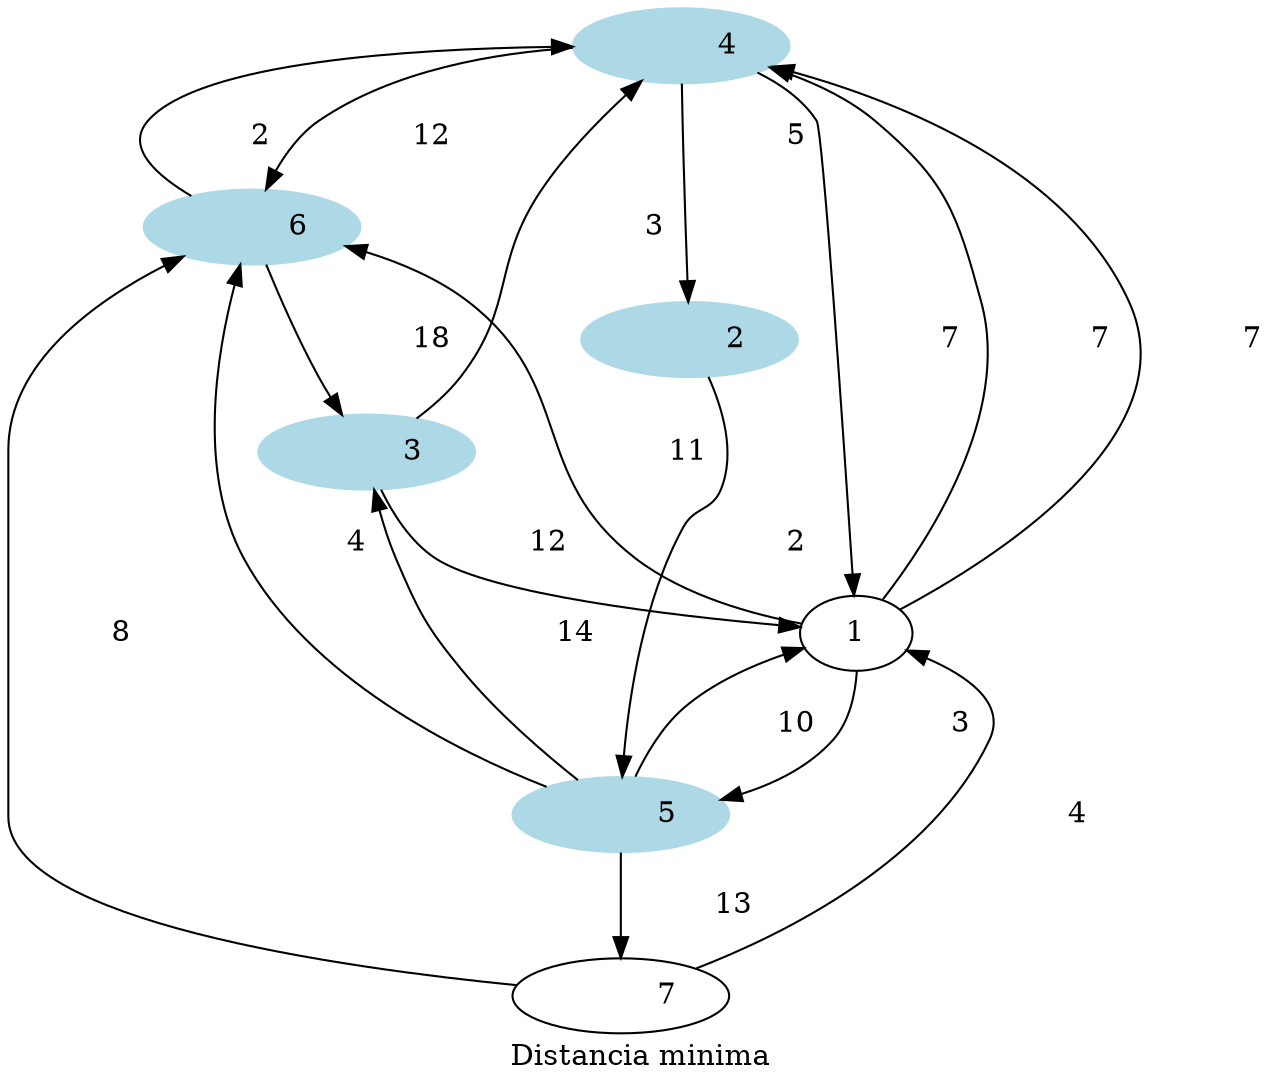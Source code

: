  digraph G {
 label="Distancia minima"
           4 [label = "           4 ", style=filled, color = lightblue]
           5 [label = "           5 ", style=filled, color = lightblue]
           4 [label = "           4 ", style=filled, color = lightblue]
           6 [label = "           6 ", style=filled, color = lightblue]
           1  ->            4  [label = "           7 ", dir = normal];
           1  ->            5  [label = "           3 ", dir = normal];
           1  ->            4  [label = "           7 ", dir = normal];
           1  ->            6  [label = "          11 ", dir = normal];
           2 [label = "           2 ", style=filled, color = lightblue]
           2  ->            5  [label = "           2 ", dir = normal];
           3 [label = "           3 ", style=filled, color = lightblue]
           3  ->            1  [label = "          12 ", dir = normal];
           3  ->            4  [label = "           3 ", dir = normal];
           4 [label = "           4 ", style=filled, color = lightblue]
           4  ->            2  [label = "           5 ", dir = normal];
           4  ->            6  [label = "          12 ", dir = normal];
           4  ->            1  [label = "           7 ", dir = normal];
           5 [label = "           5 ", style=filled, color = lightblue]
           5  ->            3  [label = "          14 ", dir = normal];
           5  ->            1  [label = "          10 ", dir = normal];
           5  ->            7  [label = "          13 ", dir = normal];
           5  ->            6  [label = "           4 ", dir = normal];
           6 [label = "           6 ", style=filled, color = lightblue]
           6  ->            4  [label = "           2 ", dir = normal];
           6  ->            3  [label = "          18 ", dir = normal];
           7 [label = "           7 "]
           6 [label = "           6 ", style=filled, color = lightblue]
           7  ->            1  [label = "           4 ", dir = normal];
           7  ->            6  [label = "           8 ", dir = normal];
 }
